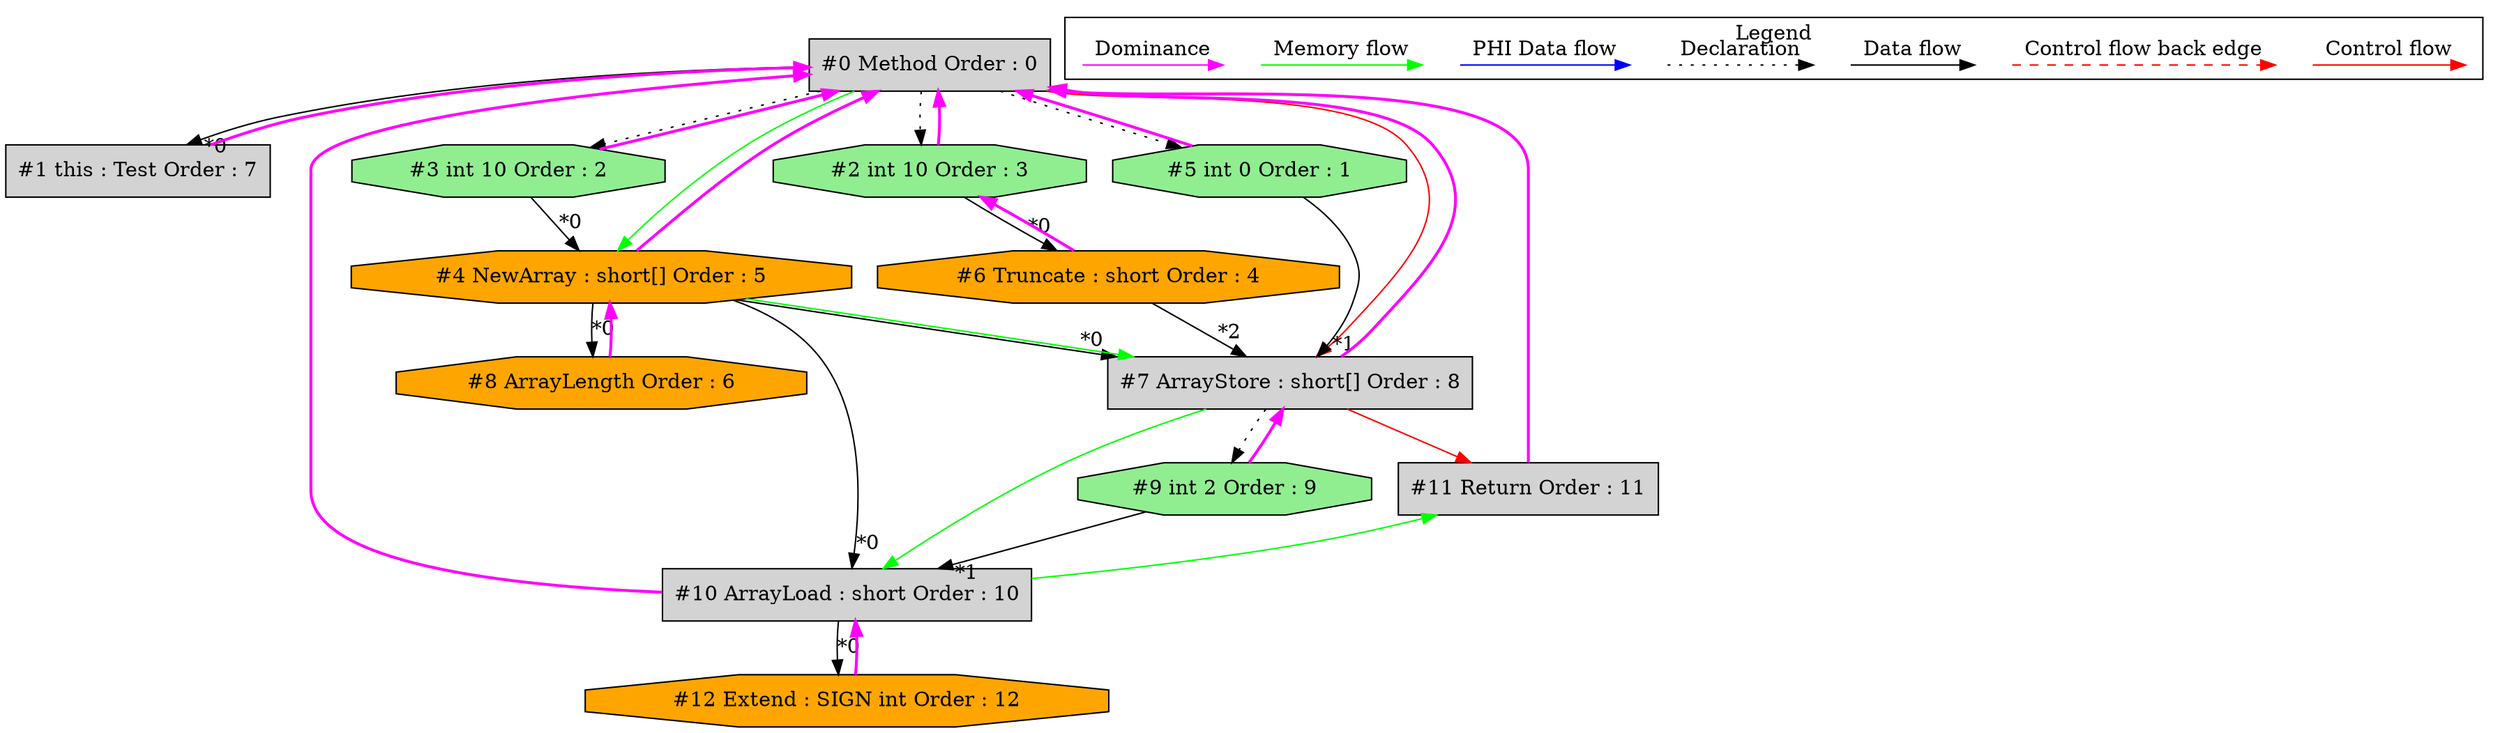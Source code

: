 digraph debugoutput {
 ordering="in";
 node0[label="#0 Method Order : 0",shape=box, fillcolor=lightgrey, style=filled];
 node1[label="#1 this : Test Order : 7",shape=box, fillcolor=lightgrey, style=filled];
 node1 -> node0[dir="forward" color="fuchsia" penwidth="2"];
 node0 -> node1[headlabel="*0", labeldistance=2];
 node2[label="#2 int 10 Order : 3",shape=octagon, fillcolor=lightgreen, style=filled];
 node2 -> node0[dir="forward" color="fuchsia" penwidth="2"];
 node0 -> node2[style=dotted];
 node3[label="#3 int 10 Order : 2",shape=octagon, fillcolor=lightgreen, style=filled];
 node3 -> node0[dir="forward" color="fuchsia" penwidth="2"];
 node0 -> node3[style=dotted];
 node4[label="#4 NewArray : short[] Order : 5",shape=octagon, fillcolor=orange, style=filled];
 node4 -> node0[dir="forward" color="fuchsia" penwidth="2"];
 node3 -> node4[headlabel="*0", labeldistance=2];
 node0 -> node4[labeldistance=2, color=green, constraint=false];
 node5[label="#5 int 0 Order : 1",shape=octagon, fillcolor=lightgreen, style=filled];
 node5 -> node0[dir="forward" color="fuchsia" penwidth="2"];
 node0 -> node5[style=dotted];
 node6[label="#6 Truncate : short Order : 4",shape=octagon, fillcolor=orange, style=filled];
 node6 -> node2[dir="forward" color="fuchsia" penwidth="2"];
 node2 -> node6[headlabel="*0", labeldistance=2];
 node7[label="#7 ArrayStore : short[] Order : 8",shape=box, fillcolor=lightgrey, style=filled];
 node7 -> node0[dir="forward" color="fuchsia" penwidth="2"];
 node4 -> node7[headlabel="*0", labeldistance=2];
 node5 -> node7[headlabel="*1", labeldistance=2];
 node6 -> node7[headlabel="*2", labeldistance=2];
 node4 -> node7[labeldistance=2, color=green, constraint=false];
 node0 -> node7[labeldistance=2, color=red, fontcolor=red];
 node8[label="#8 ArrayLength Order : 6",shape=octagon, fillcolor=orange, style=filled];
 node8 -> node4[dir="forward" color="fuchsia" penwidth="2"];
 node4 -> node8[headlabel="*0", labeldistance=2];
 node9[label="#9 int 2 Order : 9",shape=octagon, fillcolor=lightgreen, style=filled];
 node9 -> node7[dir="forward" color="fuchsia" penwidth="2"];
 node7 -> node9[style=dotted];
 node10[label="#10 ArrayLoad : short Order : 10",shape=box, fillcolor=lightgrey, style=filled];
 node10 -> node0[dir="forward" color="fuchsia" penwidth="2"];
 node4 -> node10[headlabel="*0", labeldistance=2];
 node9 -> node10[headlabel="*1", labeldistance=2];
 node7 -> node10[labeldistance=2, color=green, constraint=false];
 node11[label="#11 Return Order : 11",shape=box, fillcolor=lightgrey, style=filled];
 node11 -> node0[dir="forward" color="fuchsia" penwidth="2"];
 node7 -> node11[labeldistance=2, color=red, fontcolor=red];
 node10 -> node11[labeldistance=2, color=green, constraint=false];
 node12[label="#12 Extend : SIGN int Order : 12",shape=octagon, fillcolor=orange, style=filled];
 node12 -> node10[dir="forward" color="fuchsia" penwidth="2"];
 node10 -> node12[headlabel="*0", labeldistance=2];
 subgraph cluster_000 {
  label = "Legend";
  node [shape=point]
  {
   rank=same;
   c0 [style = invis];
   c1 [style = invis];
   c2 [style = invis];
   c3 [style = invis];
   d0 [style = invis];
   d1 [style = invis];
   d2 [style = invis];
   d3 [style = invis];
   d4 [style = invis];
   d5 [style = invis];
   d6 [style = invis];
   d7 [style = invis];
   d8 [style = invis];
   d9 [style = invis];
  }
  c0 -> c1 [label="Control flow", style=solid, color=red]
  c2 -> c3 [label="Control flow back edge", style=dashed, color=red]
  d0 -> d1 [label="Data flow"]
  d2 -> d3 [label="Declaration", style=dotted]
  d4 -> d5 [label="PHI Data flow", color=blue]
  d6 -> d7 [label="Memory flow", color=green]
  d8 -> d9 [label="Dominance", color=fuchsia, style=solid]
 }

}
